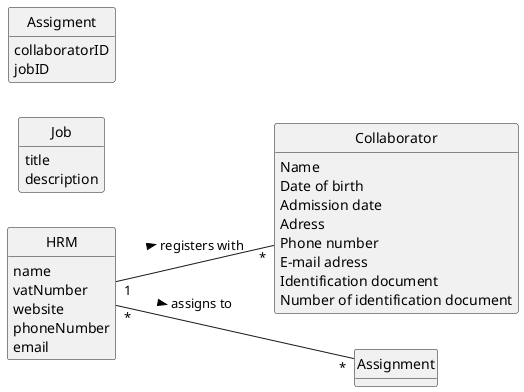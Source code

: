 @startuml
skinparam monochrome true
skinparam packageStyle rectangle
skinparam shadowing false

left to right direction

skinparam classAttributeIconSize 0

hide circle
hide methods

'title Domain Model

class HRM {
    name
    vatNumber
    website
    phoneNumber
    email
}

class Job {
    title
    description
}

class Collaborator {
    Name
    Date of birth
    Admission date
    Adress
    Phone number
    E-mail adress
    Identification document
    Number of identification document
}

class Assigment {
    collaboratorID
    jobID
}



' Relationships
HRM "1" -- "*" Collaborator : registers with >
HRM "*" -- "*" Assignment : assigns to >
@enduml
